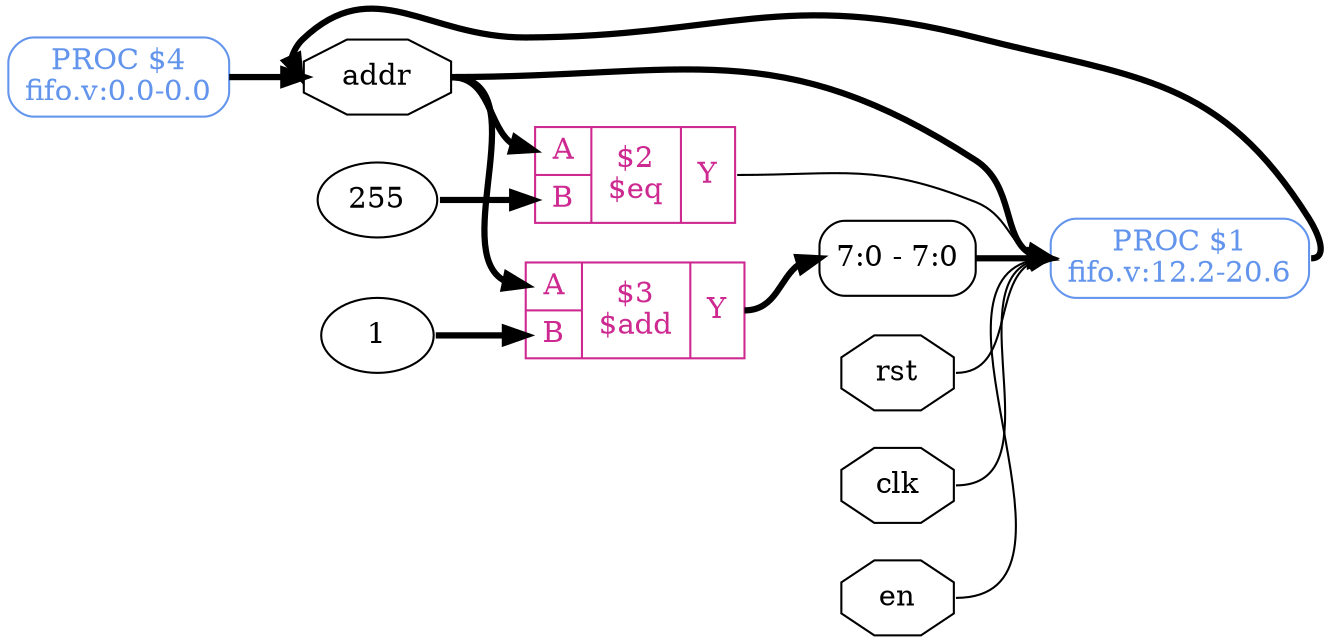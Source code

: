 digraph "addr_gen" {
rankdir="LR";
remincross=true;
n5 [ shape=octagon, label="addr", color="black", fontcolor="black"];
n6 [ shape=octagon, label="rst", color="black", fontcolor="black"];
n7 [ shape=octagon, label="clk", color="black", fontcolor="black"];
n8 [ shape=octagon, label="en", color="black", fontcolor="black"];
v0 [ label="1" ];
c12 [ shape=record, label="{{<p9> A|<p10> B}|$3\n$add|{<p11> Y}}", color="maroon3", fontcolor="maroon3" ];
v1 [ label="255" ];
c13 [ shape=record, label="{{<p9> A|<p10> B}|$2\n$eq|{<p11> Y}}", color="maroon3", fontcolor="maroon3" ];
p2 [shape=box, style=rounded, label="PROC $4\nfifo.v:0.0-0.0", color="cornflowerblue", fontcolor="cornflowerblue"];
x4 [ shape=record, style=rounded, label="<s0> 7:0 - 7:0 ", color="black", fontcolor="black" ];
p3 [shape=box, style=rounded, label="PROC $1\nfifo.v:12.2-20.6", color="cornflowerblue", fontcolor="cornflowerblue"];
c12:p11:e -> x4:s0:w [color="black", fontcolor="black", style="setlinewidth(3)", label=""];
c13:p11:e -> p3:w [color="black", fontcolor="black", label=""];
p2:e -> n5:w [color="black", fontcolor="black", style="setlinewidth(3)", label=""];
p3:e -> n5:w [color="black", fontcolor="black", style="setlinewidth(3)", label=""];
n5:e -> c12:p9:w [color="black", fontcolor="black", style="setlinewidth(3)", label=""];
n5:e -> c13:p9:w [color="black", fontcolor="black", style="setlinewidth(3)", label=""];
n5:e -> p3:w [color="black", fontcolor="black", style="setlinewidth(3)", label=""];
n6:e -> p3:w [color="black", fontcolor="black", label=""];
n7:e -> p3:w [color="black", fontcolor="black", label=""];
n8:e -> p3:w [color="black", fontcolor="black", label=""];
v0:e -> c12:p10:w [color="black", fontcolor="black", style="setlinewidth(3)", label=""];
v1:e -> c13:p10:w [color="black", fontcolor="black", style="setlinewidth(3)", label=""];
x4:e -> p3:w [color="black", fontcolor="black", style="setlinewidth(3)", label=""];
}
